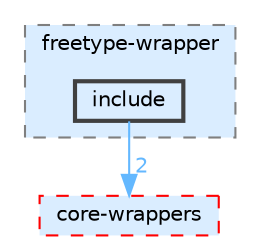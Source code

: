 digraph "lib/core/freetype-wrapper/include"
{
 // LATEX_PDF_SIZE
  bgcolor="transparent";
  edge [fontname=Helvetica,fontsize=10,labelfontname=Helvetica,labelfontsize=10];
  node [fontname=Helvetica,fontsize=10,shape=box,height=0.2,width=0.4];
  compound=true
  subgraph clusterdir_135b809e8d250589e5289cad46453686 {
    graph [ bgcolor="#daedff", pencolor="grey50", label="freetype-wrapper", fontname=Helvetica,fontsize=10 style="filled,dashed", URL="dir_135b809e8d250589e5289cad46453686.html",tooltip=""]
  dir_bc2139ecac0bbbafb0895e940bc0f2ff [label="include", fillcolor="#daedff", color="grey25", style="filled,bold", URL="dir_bc2139ecac0bbbafb0895e940bc0f2ff.html",tooltip=""];
  }
  dir_3ba74b92108d0f2a02e3c2f0f685a4ec [label="core-wrappers", fillcolor="#daedff", color="red", style="filled,dashed", URL="dir_3ba74b92108d0f2a02e3c2f0f685a4ec.html",tooltip=""];
  dir_bc2139ecac0bbbafb0895e940bc0f2ff->dir_3ba74b92108d0f2a02e3c2f0f685a4ec [headlabel="2", labeldistance=1.5 headhref="dir_000006_000001.html" color="steelblue1" fontcolor="steelblue1"];
}
